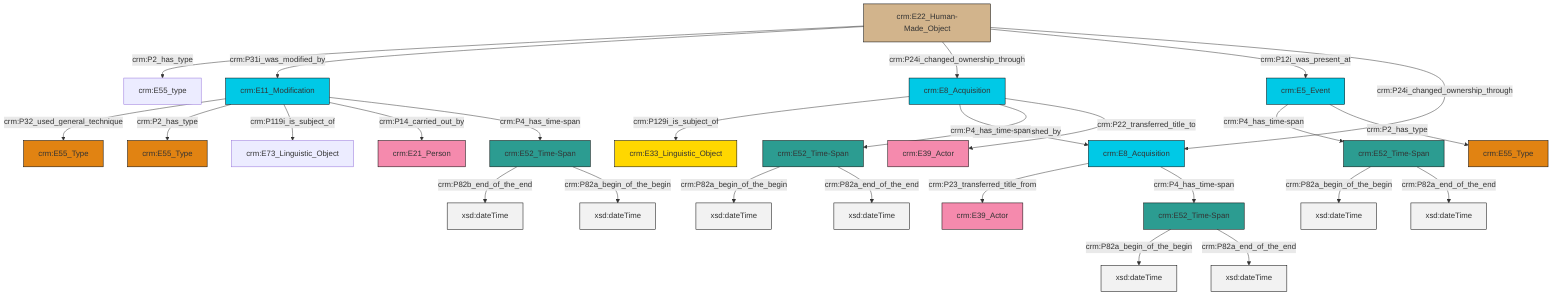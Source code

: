 graph TD
classDef Literal fill:#f2f2f2,stroke:#000000;
classDef CRM_Entity fill:#FFFFFF,stroke:#000000;
classDef Temporal_Entity fill:#00C9E6, stroke:#000000;
classDef Type fill:#E18312, stroke:#000000;
classDef Time-Span fill:#2C9C91, stroke:#000000;
classDef Appellation fill:#FFEB7F, stroke:#000000;
classDef Place fill:#008836, stroke:#000000;
classDef Persistent_Item fill:#B266B2, stroke:#000000;
classDef Conceptual_Object fill:#FFD700, stroke:#000000;
classDef Physical_Thing fill:#D2B48C, stroke:#000000;
classDef Actor fill:#f58aad, stroke:#000000;
classDef PC_Classes fill:#4ce600, stroke:#000000;
classDef Multi fill:#cccccc,stroke:#000000;

2["crm:E22_Human-Made_Object"]:::Physical_Thing -->|crm:P2_has_type| 3["crm:E55_type"]:::Default
2["crm:E22_Human-Made_Object"]:::Physical_Thing -->|crm:P31i_was_modified_by| 4["crm:E11_Modification"]:::Temporal_Entity
5["crm:E52_Time-Span"]:::Time-Span -->|crm:P82a_begin_of_the_begin| 6[xsd:dateTime]:::Literal
5["crm:E52_Time-Span"]:::Time-Span -->|crm:P82a_end_of_the_end| 7[xsd:dateTime]:::Literal
0["crm:E52_Time-Span"]:::Time-Span -->|crm:P82a_begin_of_the_begin| 11[xsd:dateTime]:::Literal
0["crm:E52_Time-Span"]:::Time-Span -->|crm:P82a_end_of_the_end| 12[xsd:dateTime]:::Literal
4["crm:E11_Modification"]:::Temporal_Entity -->|crm:P32_used_general_technique| 15["crm:E55_Type"]:::Type
4["crm:E11_Modification"]:::Temporal_Entity -->|crm:P2_has_type| 23["crm:E55_Type"]:::Type
13["crm:E8_Acquisition"]:::Temporal_Entity -->|crm:P23_transferred_title_from| 24["crm:E39_Actor"]:::Actor
21["crm:E5_Event"]:::Temporal_Entity -->|crm:P4_has_time-span| 0["crm:E52_Time-Span"]:::Time-Span
21["crm:E5_Event"]:::Temporal_Entity -->|crm:P2_has_type| 25["crm:E55_Type"]:::Type
27["crm:E8_Acquisition"]:::Temporal_Entity -->|crm:P129i_is_subject_of| 28["crm:E33_Linguistic_Object"]:::Conceptual_Object
2["crm:E22_Human-Made_Object"]:::Physical_Thing -->|crm:P24i_changed_ownership_through| 27["crm:E8_Acquisition"]:::Temporal_Entity
27["crm:E8_Acquisition"]:::Temporal_Entity -->|crm:P115i_is_finished_by| 13["crm:E8_Acquisition"]:::Temporal_Entity
8["crm:E52_Time-Span"]:::Time-Span -->|crm:P82a_begin_of_the_begin| 35[xsd:dateTime]:::Literal
8["crm:E52_Time-Span"]:::Time-Span -->|crm:P82a_end_of_the_end| 36[xsd:dateTime]:::Literal
2["crm:E22_Human-Made_Object"]:::Physical_Thing -->|crm:P12i_was_present_at| 21["crm:E5_Event"]:::Temporal_Entity
17["crm:E52_Time-Span"]:::Time-Span -->|crm:P82b_end_of_the_end| 38[xsd:dateTime]:::Literal
27["crm:E8_Acquisition"]:::Temporal_Entity -->|crm:P4_has_time-span| 8["crm:E52_Time-Span"]:::Time-Span
27["crm:E8_Acquisition"]:::Temporal_Entity -->|crm:P22_transferred_title_to| 19["crm:E39_Actor"]:::Actor
4["crm:E11_Modification"]:::Temporal_Entity -->|crm:P119i_is_subject_of| 40["crm:E73_Linguistic_Object"]:::Default
17["crm:E52_Time-Span"]:::Time-Span -->|crm:P82a_begin_of_the_begin| 41[xsd:dateTime]:::Literal
13["crm:E8_Acquisition"]:::Temporal_Entity -->|crm:P4_has_time-span| 5["crm:E52_Time-Span"]:::Time-Span
4["crm:E11_Modification"]:::Temporal_Entity -->|crm:P14_carried_out_by| 32["crm:E21_Person"]:::Actor
2["crm:E22_Human-Made_Object"]:::Physical_Thing -->|crm:P24i_changed_ownership_through| 13["crm:E8_Acquisition"]:::Temporal_Entity
4["crm:E11_Modification"]:::Temporal_Entity -->|crm:P4_has_time-span| 17["crm:E52_Time-Span"]:::Time-Span